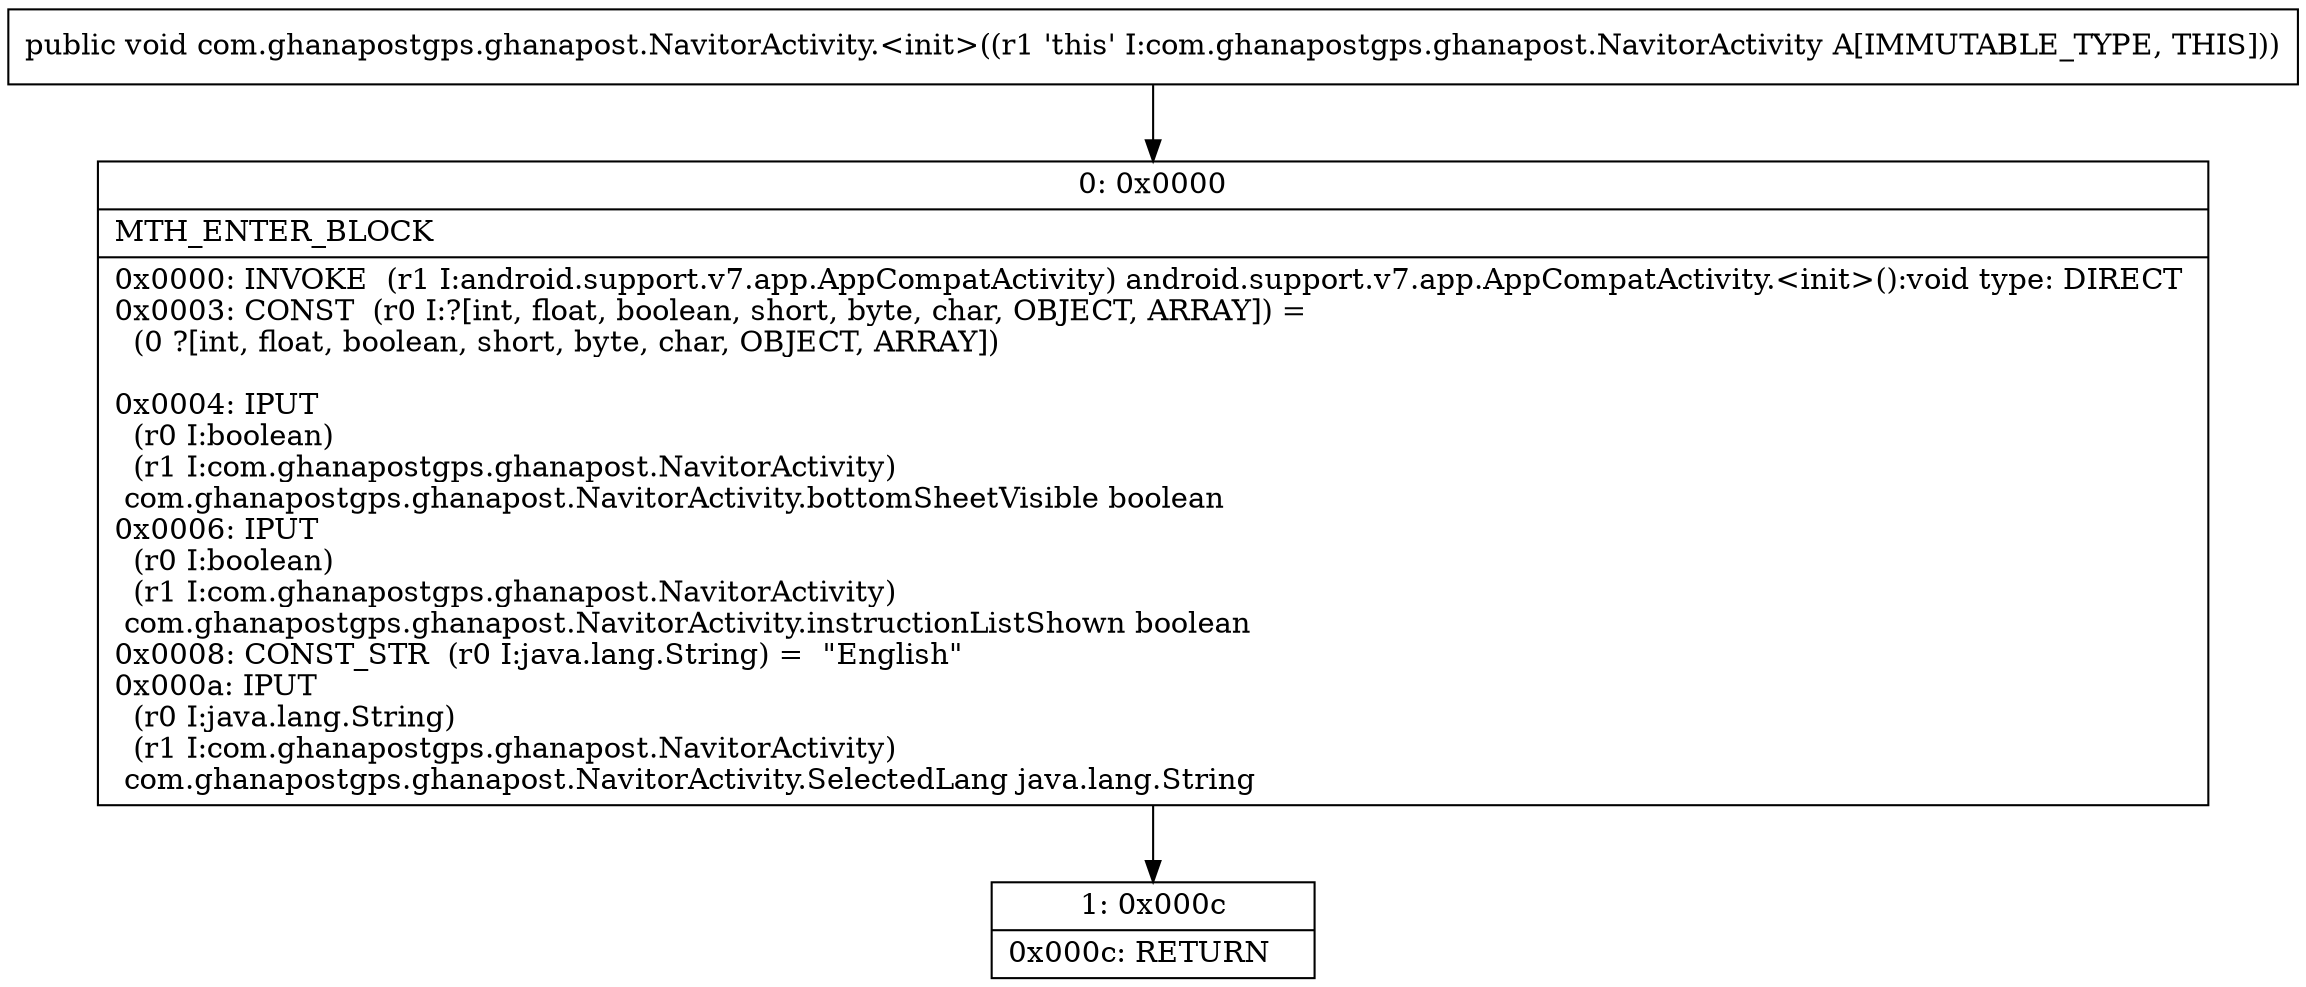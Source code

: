 digraph "CFG forcom.ghanapostgps.ghanapost.NavitorActivity.\<init\>()V" {
Node_0 [shape=record,label="{0\:\ 0x0000|MTH_ENTER_BLOCK\l|0x0000: INVOKE  (r1 I:android.support.v7.app.AppCompatActivity) android.support.v7.app.AppCompatActivity.\<init\>():void type: DIRECT \l0x0003: CONST  (r0 I:?[int, float, boolean, short, byte, char, OBJECT, ARRAY]) = \l  (0 ?[int, float, boolean, short, byte, char, OBJECT, ARRAY])\l \l0x0004: IPUT  \l  (r0 I:boolean)\l  (r1 I:com.ghanapostgps.ghanapost.NavitorActivity)\l com.ghanapostgps.ghanapost.NavitorActivity.bottomSheetVisible boolean \l0x0006: IPUT  \l  (r0 I:boolean)\l  (r1 I:com.ghanapostgps.ghanapost.NavitorActivity)\l com.ghanapostgps.ghanapost.NavitorActivity.instructionListShown boolean \l0x0008: CONST_STR  (r0 I:java.lang.String) =  \"English\" \l0x000a: IPUT  \l  (r0 I:java.lang.String)\l  (r1 I:com.ghanapostgps.ghanapost.NavitorActivity)\l com.ghanapostgps.ghanapost.NavitorActivity.SelectedLang java.lang.String \l}"];
Node_1 [shape=record,label="{1\:\ 0x000c|0x000c: RETURN   \l}"];
MethodNode[shape=record,label="{public void com.ghanapostgps.ghanapost.NavitorActivity.\<init\>((r1 'this' I:com.ghanapostgps.ghanapost.NavitorActivity A[IMMUTABLE_TYPE, THIS])) }"];
MethodNode -> Node_0;
Node_0 -> Node_1;
}

